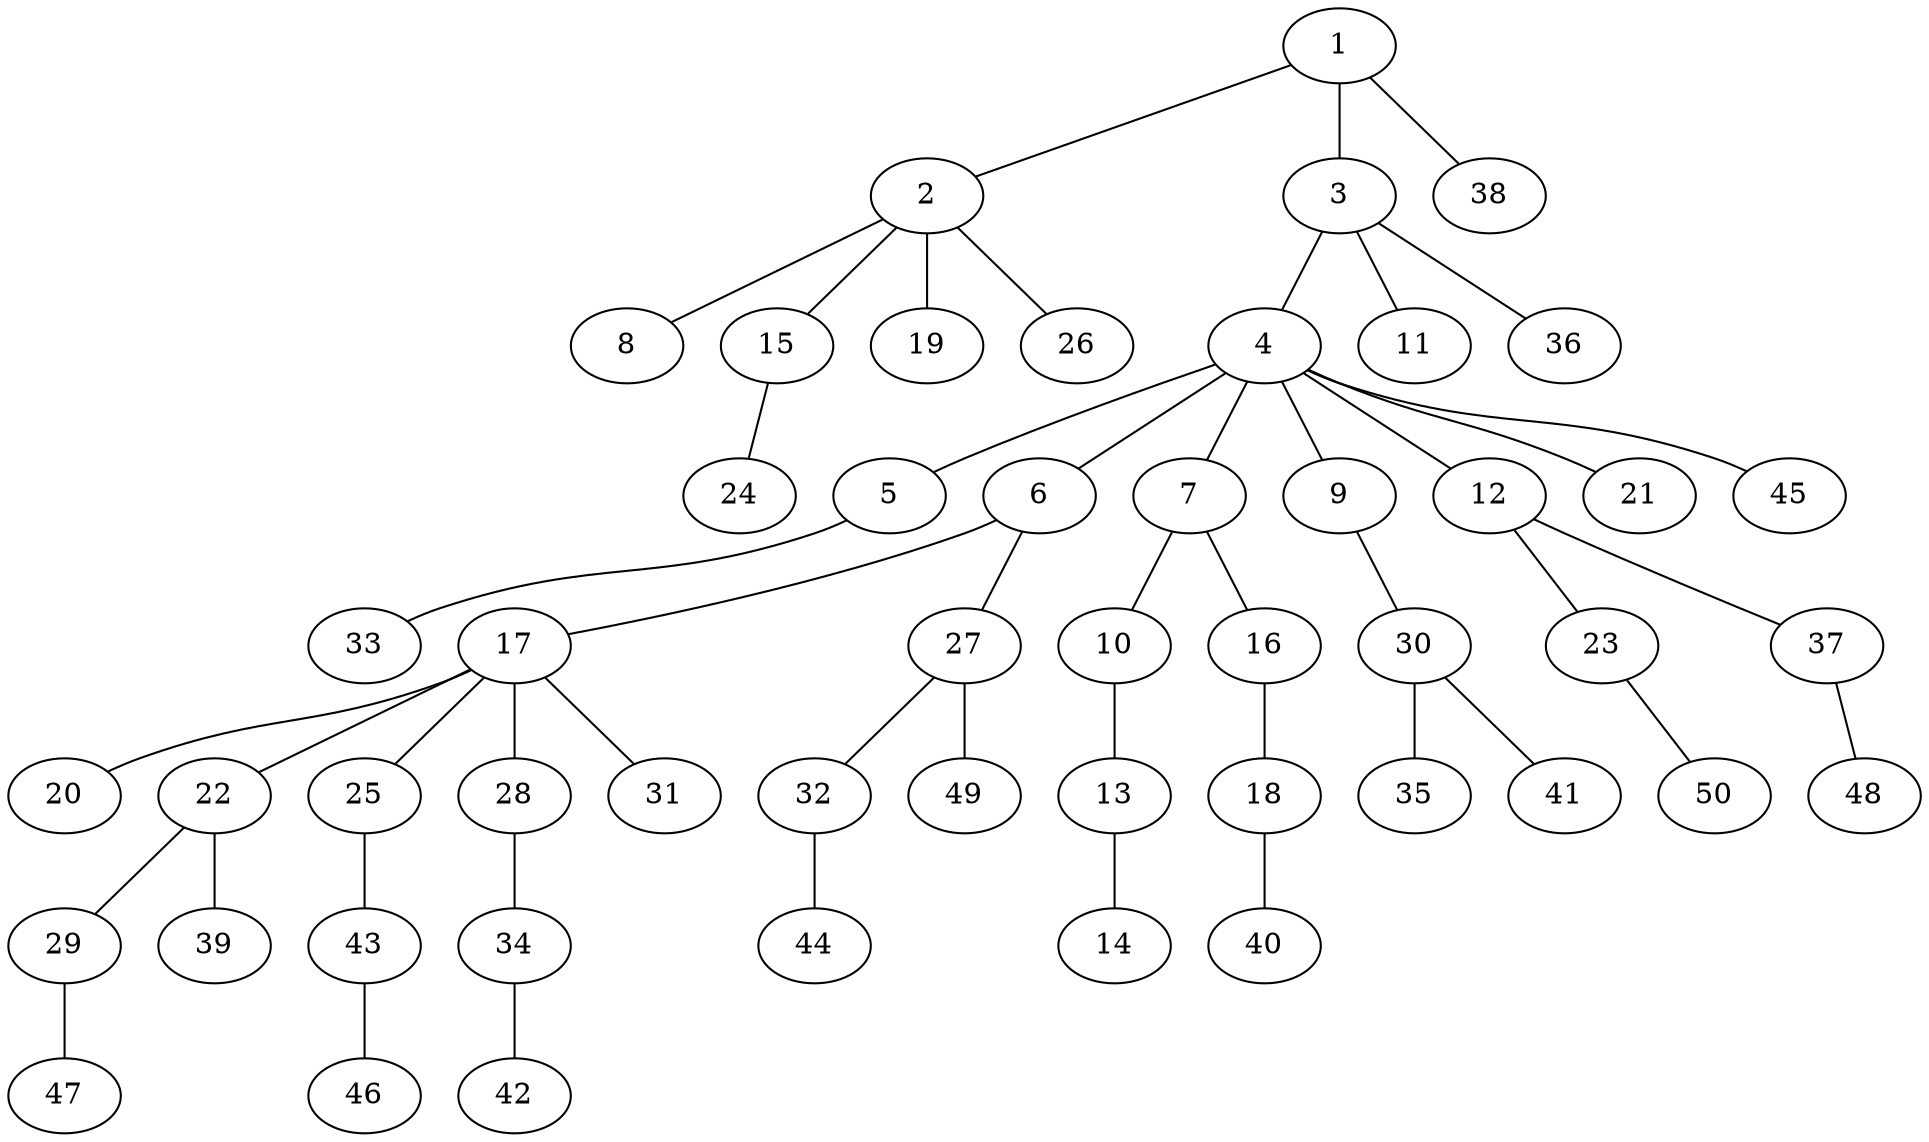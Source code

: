 graph graphname {1--2
1--3
1--38
2--8
2--15
2--19
2--26
3--4
3--11
3--36
4--5
4--6
4--7
4--9
4--12
4--21
4--45
5--33
6--17
6--27
7--10
7--16
9--30
10--13
12--23
12--37
13--14
15--24
16--18
17--20
17--22
17--25
17--28
17--31
18--40
22--29
22--39
23--50
25--43
27--32
27--49
28--34
29--47
30--35
30--41
32--44
34--42
37--48
43--46
}